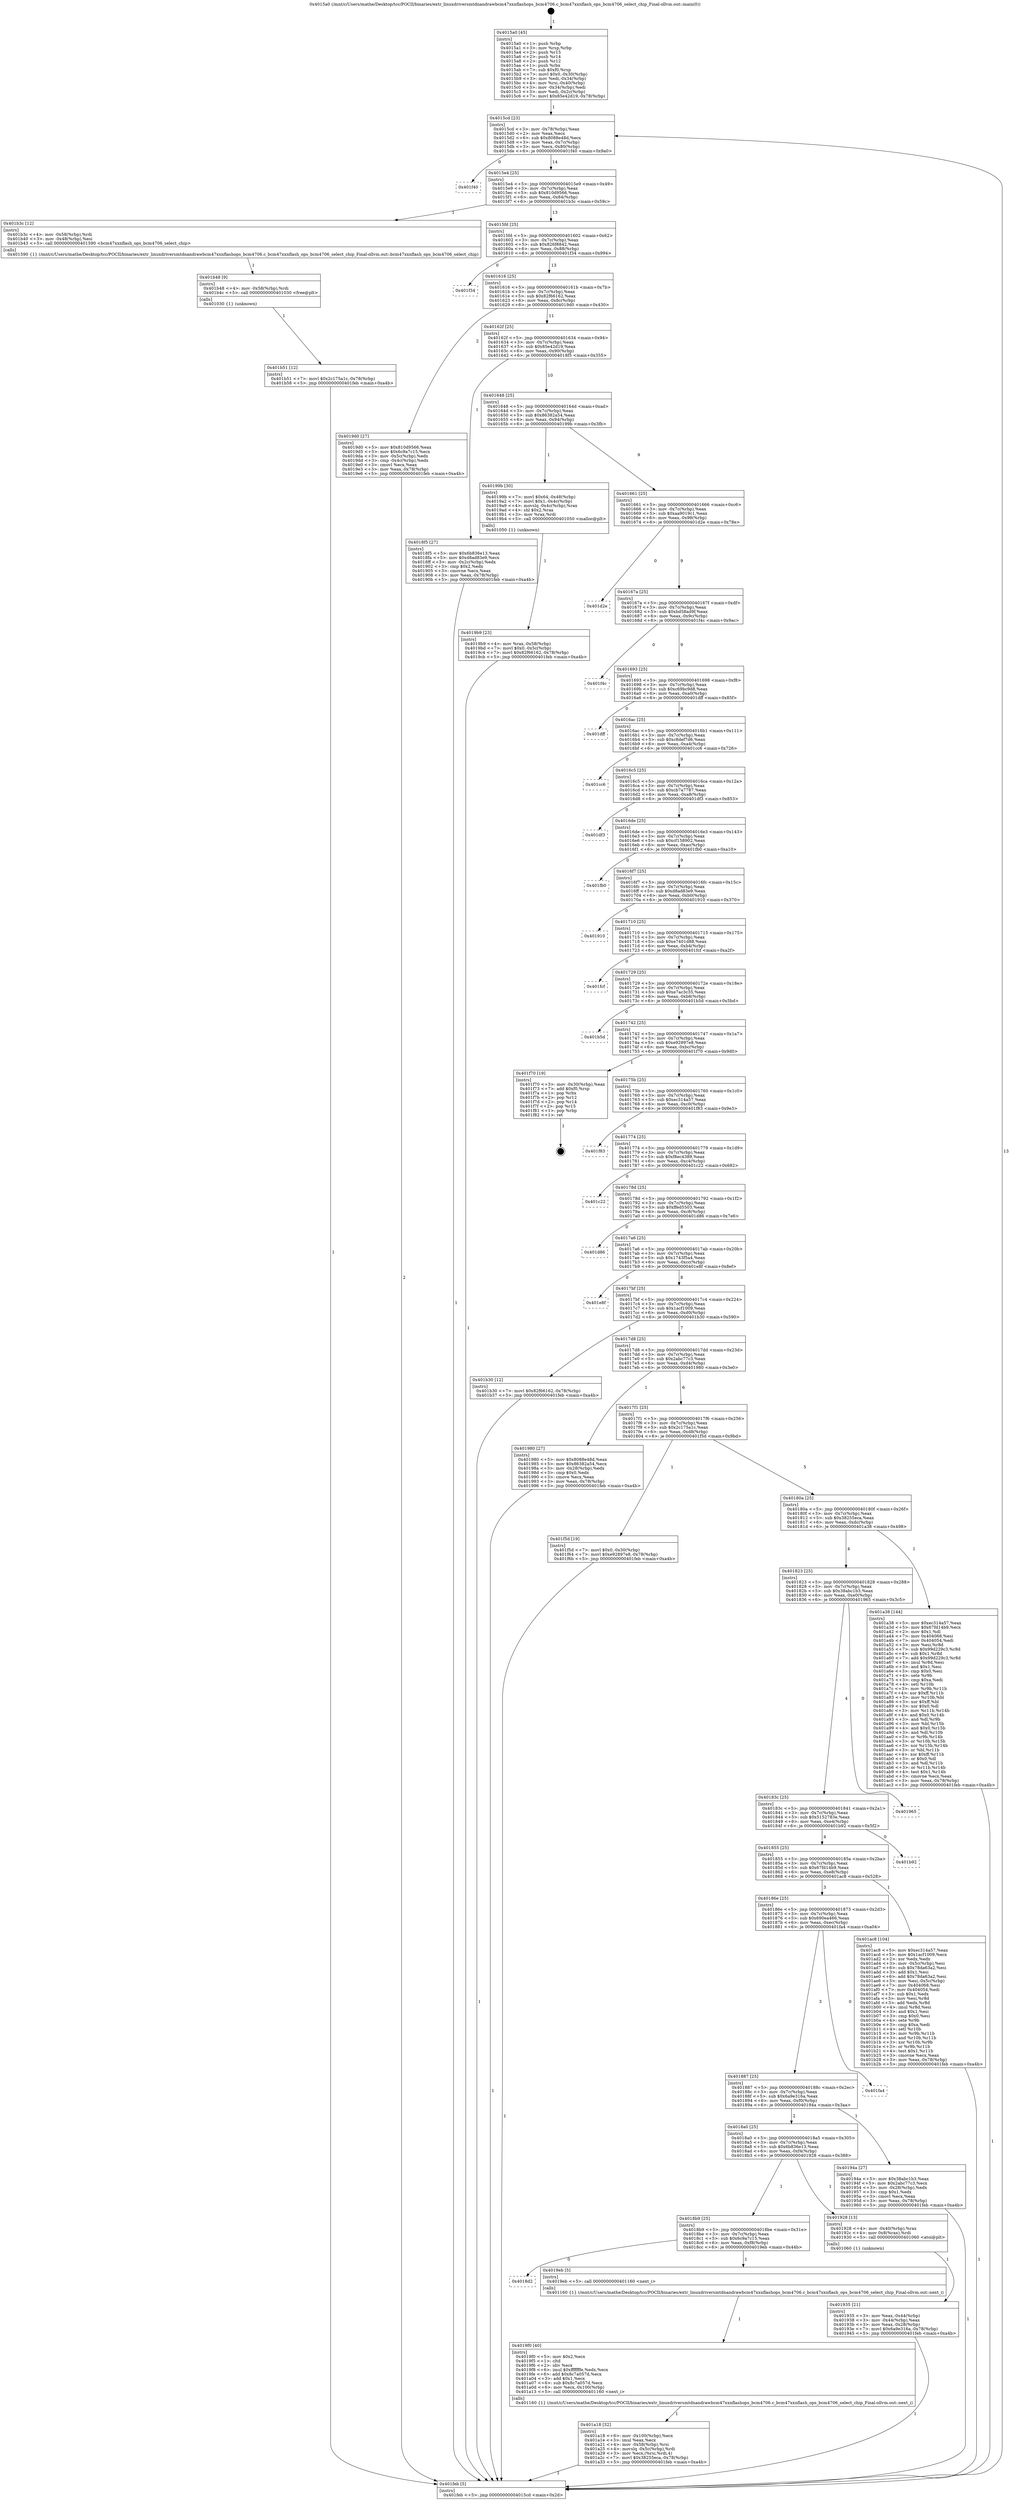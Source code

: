 digraph "0x4015a0" {
  label = "0x4015a0 (/mnt/c/Users/mathe/Desktop/tcc/POCII/binaries/extr_linuxdriversmtdnandrawbcm47xxnflashops_bcm4706.c_bcm47xxnflash_ops_bcm4706_select_chip_Final-ollvm.out::main(0))"
  labelloc = "t"
  node[shape=record]

  Entry [label="",width=0.3,height=0.3,shape=circle,fillcolor=black,style=filled]
  "0x4015cd" [label="{
     0x4015cd [23]\l
     | [instrs]\l
     &nbsp;&nbsp;0x4015cd \<+3\>: mov -0x78(%rbp),%eax\l
     &nbsp;&nbsp;0x4015d0 \<+2\>: mov %eax,%ecx\l
     &nbsp;&nbsp;0x4015d2 \<+6\>: sub $0x8088e48d,%ecx\l
     &nbsp;&nbsp;0x4015d8 \<+3\>: mov %eax,-0x7c(%rbp)\l
     &nbsp;&nbsp;0x4015db \<+3\>: mov %ecx,-0x80(%rbp)\l
     &nbsp;&nbsp;0x4015de \<+6\>: je 0000000000401f40 \<main+0x9a0\>\l
  }"]
  "0x401f40" [label="{
     0x401f40\l
  }", style=dashed]
  "0x4015e4" [label="{
     0x4015e4 [25]\l
     | [instrs]\l
     &nbsp;&nbsp;0x4015e4 \<+5\>: jmp 00000000004015e9 \<main+0x49\>\l
     &nbsp;&nbsp;0x4015e9 \<+3\>: mov -0x7c(%rbp),%eax\l
     &nbsp;&nbsp;0x4015ec \<+5\>: sub $0x810d9566,%eax\l
     &nbsp;&nbsp;0x4015f1 \<+6\>: mov %eax,-0x84(%rbp)\l
     &nbsp;&nbsp;0x4015f7 \<+6\>: je 0000000000401b3c \<main+0x59c\>\l
  }"]
  Exit [label="",width=0.3,height=0.3,shape=circle,fillcolor=black,style=filled,peripheries=2]
  "0x401b3c" [label="{
     0x401b3c [12]\l
     | [instrs]\l
     &nbsp;&nbsp;0x401b3c \<+4\>: mov -0x58(%rbp),%rdi\l
     &nbsp;&nbsp;0x401b40 \<+3\>: mov -0x48(%rbp),%esi\l
     &nbsp;&nbsp;0x401b43 \<+5\>: call 0000000000401590 \<bcm47xxnflash_ops_bcm4706_select_chip\>\l
     | [calls]\l
     &nbsp;&nbsp;0x401590 \{1\} (/mnt/c/Users/mathe/Desktop/tcc/POCII/binaries/extr_linuxdriversmtdnandrawbcm47xxnflashops_bcm4706.c_bcm47xxnflash_ops_bcm4706_select_chip_Final-ollvm.out::bcm47xxnflash_ops_bcm4706_select_chip)\l
  }"]
  "0x4015fd" [label="{
     0x4015fd [25]\l
     | [instrs]\l
     &nbsp;&nbsp;0x4015fd \<+5\>: jmp 0000000000401602 \<main+0x62\>\l
     &nbsp;&nbsp;0x401602 \<+3\>: mov -0x7c(%rbp),%eax\l
     &nbsp;&nbsp;0x401605 \<+5\>: sub $0x826f8842,%eax\l
     &nbsp;&nbsp;0x40160a \<+6\>: mov %eax,-0x88(%rbp)\l
     &nbsp;&nbsp;0x401610 \<+6\>: je 0000000000401f34 \<main+0x994\>\l
  }"]
  "0x401b51" [label="{
     0x401b51 [12]\l
     | [instrs]\l
     &nbsp;&nbsp;0x401b51 \<+7\>: movl $0x2c175a1c,-0x78(%rbp)\l
     &nbsp;&nbsp;0x401b58 \<+5\>: jmp 0000000000401feb \<main+0xa4b\>\l
  }"]
  "0x401f34" [label="{
     0x401f34\l
  }", style=dashed]
  "0x401616" [label="{
     0x401616 [25]\l
     | [instrs]\l
     &nbsp;&nbsp;0x401616 \<+5\>: jmp 000000000040161b \<main+0x7b\>\l
     &nbsp;&nbsp;0x40161b \<+3\>: mov -0x7c(%rbp),%eax\l
     &nbsp;&nbsp;0x40161e \<+5\>: sub $0x82f66162,%eax\l
     &nbsp;&nbsp;0x401623 \<+6\>: mov %eax,-0x8c(%rbp)\l
     &nbsp;&nbsp;0x401629 \<+6\>: je 00000000004019d0 \<main+0x430\>\l
  }"]
  "0x401b48" [label="{
     0x401b48 [9]\l
     | [instrs]\l
     &nbsp;&nbsp;0x401b48 \<+4\>: mov -0x58(%rbp),%rdi\l
     &nbsp;&nbsp;0x401b4c \<+5\>: call 0000000000401030 \<free@plt\>\l
     | [calls]\l
     &nbsp;&nbsp;0x401030 \{1\} (unknown)\l
  }"]
  "0x4019d0" [label="{
     0x4019d0 [27]\l
     | [instrs]\l
     &nbsp;&nbsp;0x4019d0 \<+5\>: mov $0x810d9566,%eax\l
     &nbsp;&nbsp;0x4019d5 \<+5\>: mov $0x6c9a7c15,%ecx\l
     &nbsp;&nbsp;0x4019da \<+3\>: mov -0x5c(%rbp),%edx\l
     &nbsp;&nbsp;0x4019dd \<+3\>: cmp -0x4c(%rbp),%edx\l
     &nbsp;&nbsp;0x4019e0 \<+3\>: cmovl %ecx,%eax\l
     &nbsp;&nbsp;0x4019e3 \<+3\>: mov %eax,-0x78(%rbp)\l
     &nbsp;&nbsp;0x4019e6 \<+5\>: jmp 0000000000401feb \<main+0xa4b\>\l
  }"]
  "0x40162f" [label="{
     0x40162f [25]\l
     | [instrs]\l
     &nbsp;&nbsp;0x40162f \<+5\>: jmp 0000000000401634 \<main+0x94\>\l
     &nbsp;&nbsp;0x401634 \<+3\>: mov -0x7c(%rbp),%eax\l
     &nbsp;&nbsp;0x401637 \<+5\>: sub $0x85e42d19,%eax\l
     &nbsp;&nbsp;0x40163c \<+6\>: mov %eax,-0x90(%rbp)\l
     &nbsp;&nbsp;0x401642 \<+6\>: je 00000000004018f5 \<main+0x355\>\l
  }"]
  "0x401a18" [label="{
     0x401a18 [32]\l
     | [instrs]\l
     &nbsp;&nbsp;0x401a18 \<+6\>: mov -0x100(%rbp),%ecx\l
     &nbsp;&nbsp;0x401a1e \<+3\>: imul %eax,%ecx\l
     &nbsp;&nbsp;0x401a21 \<+4\>: mov -0x58(%rbp),%rsi\l
     &nbsp;&nbsp;0x401a25 \<+4\>: movslq -0x5c(%rbp),%rdi\l
     &nbsp;&nbsp;0x401a29 \<+3\>: mov %ecx,(%rsi,%rdi,4)\l
     &nbsp;&nbsp;0x401a2c \<+7\>: movl $0x38255eca,-0x78(%rbp)\l
     &nbsp;&nbsp;0x401a33 \<+5\>: jmp 0000000000401feb \<main+0xa4b\>\l
  }"]
  "0x4018f5" [label="{
     0x4018f5 [27]\l
     | [instrs]\l
     &nbsp;&nbsp;0x4018f5 \<+5\>: mov $0x6b836e13,%eax\l
     &nbsp;&nbsp;0x4018fa \<+5\>: mov $0xd8ad83e9,%ecx\l
     &nbsp;&nbsp;0x4018ff \<+3\>: mov -0x2c(%rbp),%edx\l
     &nbsp;&nbsp;0x401902 \<+3\>: cmp $0x2,%edx\l
     &nbsp;&nbsp;0x401905 \<+3\>: cmovne %ecx,%eax\l
     &nbsp;&nbsp;0x401908 \<+3\>: mov %eax,-0x78(%rbp)\l
     &nbsp;&nbsp;0x40190b \<+5\>: jmp 0000000000401feb \<main+0xa4b\>\l
  }"]
  "0x401648" [label="{
     0x401648 [25]\l
     | [instrs]\l
     &nbsp;&nbsp;0x401648 \<+5\>: jmp 000000000040164d \<main+0xad\>\l
     &nbsp;&nbsp;0x40164d \<+3\>: mov -0x7c(%rbp),%eax\l
     &nbsp;&nbsp;0x401650 \<+5\>: sub $0x86382a54,%eax\l
     &nbsp;&nbsp;0x401655 \<+6\>: mov %eax,-0x94(%rbp)\l
     &nbsp;&nbsp;0x40165b \<+6\>: je 000000000040199b \<main+0x3fb\>\l
  }"]
  "0x401feb" [label="{
     0x401feb [5]\l
     | [instrs]\l
     &nbsp;&nbsp;0x401feb \<+5\>: jmp 00000000004015cd \<main+0x2d\>\l
  }"]
  "0x4015a0" [label="{
     0x4015a0 [45]\l
     | [instrs]\l
     &nbsp;&nbsp;0x4015a0 \<+1\>: push %rbp\l
     &nbsp;&nbsp;0x4015a1 \<+3\>: mov %rsp,%rbp\l
     &nbsp;&nbsp;0x4015a4 \<+2\>: push %r15\l
     &nbsp;&nbsp;0x4015a6 \<+2\>: push %r14\l
     &nbsp;&nbsp;0x4015a8 \<+2\>: push %r12\l
     &nbsp;&nbsp;0x4015aa \<+1\>: push %rbx\l
     &nbsp;&nbsp;0x4015ab \<+7\>: sub $0xf0,%rsp\l
     &nbsp;&nbsp;0x4015b2 \<+7\>: movl $0x0,-0x30(%rbp)\l
     &nbsp;&nbsp;0x4015b9 \<+3\>: mov %edi,-0x34(%rbp)\l
     &nbsp;&nbsp;0x4015bc \<+4\>: mov %rsi,-0x40(%rbp)\l
     &nbsp;&nbsp;0x4015c0 \<+3\>: mov -0x34(%rbp),%edi\l
     &nbsp;&nbsp;0x4015c3 \<+3\>: mov %edi,-0x2c(%rbp)\l
     &nbsp;&nbsp;0x4015c6 \<+7\>: movl $0x85e42d19,-0x78(%rbp)\l
  }"]
  "0x4019f0" [label="{
     0x4019f0 [40]\l
     | [instrs]\l
     &nbsp;&nbsp;0x4019f0 \<+5\>: mov $0x2,%ecx\l
     &nbsp;&nbsp;0x4019f5 \<+1\>: cltd\l
     &nbsp;&nbsp;0x4019f6 \<+2\>: idiv %ecx\l
     &nbsp;&nbsp;0x4019f8 \<+6\>: imul $0xfffffffe,%edx,%ecx\l
     &nbsp;&nbsp;0x4019fe \<+6\>: add $0x8c7a057d,%ecx\l
     &nbsp;&nbsp;0x401a04 \<+3\>: add $0x1,%ecx\l
     &nbsp;&nbsp;0x401a07 \<+6\>: sub $0x8c7a057d,%ecx\l
     &nbsp;&nbsp;0x401a0d \<+6\>: mov %ecx,-0x100(%rbp)\l
     &nbsp;&nbsp;0x401a13 \<+5\>: call 0000000000401160 \<next_i\>\l
     | [calls]\l
     &nbsp;&nbsp;0x401160 \{1\} (/mnt/c/Users/mathe/Desktop/tcc/POCII/binaries/extr_linuxdriversmtdnandrawbcm47xxnflashops_bcm4706.c_bcm47xxnflash_ops_bcm4706_select_chip_Final-ollvm.out::next_i)\l
  }"]
  "0x40199b" [label="{
     0x40199b [30]\l
     | [instrs]\l
     &nbsp;&nbsp;0x40199b \<+7\>: movl $0x64,-0x48(%rbp)\l
     &nbsp;&nbsp;0x4019a2 \<+7\>: movl $0x1,-0x4c(%rbp)\l
     &nbsp;&nbsp;0x4019a9 \<+4\>: movslq -0x4c(%rbp),%rax\l
     &nbsp;&nbsp;0x4019ad \<+4\>: shl $0x2,%rax\l
     &nbsp;&nbsp;0x4019b1 \<+3\>: mov %rax,%rdi\l
     &nbsp;&nbsp;0x4019b4 \<+5\>: call 0000000000401050 \<malloc@plt\>\l
     | [calls]\l
     &nbsp;&nbsp;0x401050 \{1\} (unknown)\l
  }"]
  "0x401661" [label="{
     0x401661 [25]\l
     | [instrs]\l
     &nbsp;&nbsp;0x401661 \<+5\>: jmp 0000000000401666 \<main+0xc6\>\l
     &nbsp;&nbsp;0x401666 \<+3\>: mov -0x7c(%rbp),%eax\l
     &nbsp;&nbsp;0x401669 \<+5\>: sub $0xaa9019c1,%eax\l
     &nbsp;&nbsp;0x40166e \<+6\>: mov %eax,-0x98(%rbp)\l
     &nbsp;&nbsp;0x401674 \<+6\>: je 0000000000401d2e \<main+0x78e\>\l
  }"]
  "0x4018d2" [label="{
     0x4018d2\l
  }", style=dashed]
  "0x401d2e" [label="{
     0x401d2e\l
  }", style=dashed]
  "0x40167a" [label="{
     0x40167a [25]\l
     | [instrs]\l
     &nbsp;&nbsp;0x40167a \<+5\>: jmp 000000000040167f \<main+0xdf\>\l
     &nbsp;&nbsp;0x40167f \<+3\>: mov -0x7c(%rbp),%eax\l
     &nbsp;&nbsp;0x401682 \<+5\>: sub $0xbd58ad9f,%eax\l
     &nbsp;&nbsp;0x401687 \<+6\>: mov %eax,-0x9c(%rbp)\l
     &nbsp;&nbsp;0x40168d \<+6\>: je 0000000000401f4c \<main+0x9ac\>\l
  }"]
  "0x4019eb" [label="{
     0x4019eb [5]\l
     | [instrs]\l
     &nbsp;&nbsp;0x4019eb \<+5\>: call 0000000000401160 \<next_i\>\l
     | [calls]\l
     &nbsp;&nbsp;0x401160 \{1\} (/mnt/c/Users/mathe/Desktop/tcc/POCII/binaries/extr_linuxdriversmtdnandrawbcm47xxnflashops_bcm4706.c_bcm47xxnflash_ops_bcm4706_select_chip_Final-ollvm.out::next_i)\l
  }"]
  "0x401f4c" [label="{
     0x401f4c\l
  }", style=dashed]
  "0x401693" [label="{
     0x401693 [25]\l
     | [instrs]\l
     &nbsp;&nbsp;0x401693 \<+5\>: jmp 0000000000401698 \<main+0xf8\>\l
     &nbsp;&nbsp;0x401698 \<+3\>: mov -0x7c(%rbp),%eax\l
     &nbsp;&nbsp;0x40169b \<+5\>: sub $0xc69bc9d8,%eax\l
     &nbsp;&nbsp;0x4016a0 \<+6\>: mov %eax,-0xa0(%rbp)\l
     &nbsp;&nbsp;0x4016a6 \<+6\>: je 0000000000401dff \<main+0x85f\>\l
  }"]
  "0x4019b9" [label="{
     0x4019b9 [23]\l
     | [instrs]\l
     &nbsp;&nbsp;0x4019b9 \<+4\>: mov %rax,-0x58(%rbp)\l
     &nbsp;&nbsp;0x4019bd \<+7\>: movl $0x0,-0x5c(%rbp)\l
     &nbsp;&nbsp;0x4019c4 \<+7\>: movl $0x82f66162,-0x78(%rbp)\l
     &nbsp;&nbsp;0x4019cb \<+5\>: jmp 0000000000401feb \<main+0xa4b\>\l
  }"]
  "0x401dff" [label="{
     0x401dff\l
  }", style=dashed]
  "0x4016ac" [label="{
     0x4016ac [25]\l
     | [instrs]\l
     &nbsp;&nbsp;0x4016ac \<+5\>: jmp 00000000004016b1 \<main+0x111\>\l
     &nbsp;&nbsp;0x4016b1 \<+3\>: mov -0x7c(%rbp),%eax\l
     &nbsp;&nbsp;0x4016b4 \<+5\>: sub $0xc8def7d6,%eax\l
     &nbsp;&nbsp;0x4016b9 \<+6\>: mov %eax,-0xa4(%rbp)\l
     &nbsp;&nbsp;0x4016bf \<+6\>: je 0000000000401cc6 \<main+0x726\>\l
  }"]
  "0x401935" [label="{
     0x401935 [21]\l
     | [instrs]\l
     &nbsp;&nbsp;0x401935 \<+3\>: mov %eax,-0x44(%rbp)\l
     &nbsp;&nbsp;0x401938 \<+3\>: mov -0x44(%rbp),%eax\l
     &nbsp;&nbsp;0x40193b \<+3\>: mov %eax,-0x28(%rbp)\l
     &nbsp;&nbsp;0x40193e \<+7\>: movl $0x6a9e316a,-0x78(%rbp)\l
     &nbsp;&nbsp;0x401945 \<+5\>: jmp 0000000000401feb \<main+0xa4b\>\l
  }"]
  "0x401cc6" [label="{
     0x401cc6\l
  }", style=dashed]
  "0x4016c5" [label="{
     0x4016c5 [25]\l
     | [instrs]\l
     &nbsp;&nbsp;0x4016c5 \<+5\>: jmp 00000000004016ca \<main+0x12a\>\l
     &nbsp;&nbsp;0x4016ca \<+3\>: mov -0x7c(%rbp),%eax\l
     &nbsp;&nbsp;0x4016cd \<+5\>: sub $0xcb7a7787,%eax\l
     &nbsp;&nbsp;0x4016d2 \<+6\>: mov %eax,-0xa8(%rbp)\l
     &nbsp;&nbsp;0x4016d8 \<+6\>: je 0000000000401df3 \<main+0x853\>\l
  }"]
  "0x4018b9" [label="{
     0x4018b9 [25]\l
     | [instrs]\l
     &nbsp;&nbsp;0x4018b9 \<+5\>: jmp 00000000004018be \<main+0x31e\>\l
     &nbsp;&nbsp;0x4018be \<+3\>: mov -0x7c(%rbp),%eax\l
     &nbsp;&nbsp;0x4018c1 \<+5\>: sub $0x6c9a7c15,%eax\l
     &nbsp;&nbsp;0x4018c6 \<+6\>: mov %eax,-0xf8(%rbp)\l
     &nbsp;&nbsp;0x4018cc \<+6\>: je 00000000004019eb \<main+0x44b\>\l
  }"]
  "0x401df3" [label="{
     0x401df3\l
  }", style=dashed]
  "0x4016de" [label="{
     0x4016de [25]\l
     | [instrs]\l
     &nbsp;&nbsp;0x4016de \<+5\>: jmp 00000000004016e3 \<main+0x143\>\l
     &nbsp;&nbsp;0x4016e3 \<+3\>: mov -0x7c(%rbp),%eax\l
     &nbsp;&nbsp;0x4016e6 \<+5\>: sub $0xcf158902,%eax\l
     &nbsp;&nbsp;0x4016eb \<+6\>: mov %eax,-0xac(%rbp)\l
     &nbsp;&nbsp;0x4016f1 \<+6\>: je 0000000000401fb0 \<main+0xa10\>\l
  }"]
  "0x401928" [label="{
     0x401928 [13]\l
     | [instrs]\l
     &nbsp;&nbsp;0x401928 \<+4\>: mov -0x40(%rbp),%rax\l
     &nbsp;&nbsp;0x40192c \<+4\>: mov 0x8(%rax),%rdi\l
     &nbsp;&nbsp;0x401930 \<+5\>: call 0000000000401060 \<atoi@plt\>\l
     | [calls]\l
     &nbsp;&nbsp;0x401060 \{1\} (unknown)\l
  }"]
  "0x401fb0" [label="{
     0x401fb0\l
  }", style=dashed]
  "0x4016f7" [label="{
     0x4016f7 [25]\l
     | [instrs]\l
     &nbsp;&nbsp;0x4016f7 \<+5\>: jmp 00000000004016fc \<main+0x15c\>\l
     &nbsp;&nbsp;0x4016fc \<+3\>: mov -0x7c(%rbp),%eax\l
     &nbsp;&nbsp;0x4016ff \<+5\>: sub $0xd8ad83e9,%eax\l
     &nbsp;&nbsp;0x401704 \<+6\>: mov %eax,-0xb0(%rbp)\l
     &nbsp;&nbsp;0x40170a \<+6\>: je 0000000000401910 \<main+0x370\>\l
  }"]
  "0x4018a0" [label="{
     0x4018a0 [25]\l
     | [instrs]\l
     &nbsp;&nbsp;0x4018a0 \<+5\>: jmp 00000000004018a5 \<main+0x305\>\l
     &nbsp;&nbsp;0x4018a5 \<+3\>: mov -0x7c(%rbp),%eax\l
     &nbsp;&nbsp;0x4018a8 \<+5\>: sub $0x6b836e13,%eax\l
     &nbsp;&nbsp;0x4018ad \<+6\>: mov %eax,-0xf4(%rbp)\l
     &nbsp;&nbsp;0x4018b3 \<+6\>: je 0000000000401928 \<main+0x388\>\l
  }"]
  "0x401910" [label="{
     0x401910\l
  }", style=dashed]
  "0x401710" [label="{
     0x401710 [25]\l
     | [instrs]\l
     &nbsp;&nbsp;0x401710 \<+5\>: jmp 0000000000401715 \<main+0x175\>\l
     &nbsp;&nbsp;0x401715 \<+3\>: mov -0x7c(%rbp),%eax\l
     &nbsp;&nbsp;0x401718 \<+5\>: sub $0xe7401d88,%eax\l
     &nbsp;&nbsp;0x40171d \<+6\>: mov %eax,-0xb4(%rbp)\l
     &nbsp;&nbsp;0x401723 \<+6\>: je 0000000000401fcf \<main+0xa2f\>\l
  }"]
  "0x40194a" [label="{
     0x40194a [27]\l
     | [instrs]\l
     &nbsp;&nbsp;0x40194a \<+5\>: mov $0x38abc1b3,%eax\l
     &nbsp;&nbsp;0x40194f \<+5\>: mov $0x2abc77c3,%ecx\l
     &nbsp;&nbsp;0x401954 \<+3\>: mov -0x28(%rbp),%edx\l
     &nbsp;&nbsp;0x401957 \<+3\>: cmp $0x1,%edx\l
     &nbsp;&nbsp;0x40195a \<+3\>: cmovl %ecx,%eax\l
     &nbsp;&nbsp;0x40195d \<+3\>: mov %eax,-0x78(%rbp)\l
     &nbsp;&nbsp;0x401960 \<+5\>: jmp 0000000000401feb \<main+0xa4b\>\l
  }"]
  "0x401fcf" [label="{
     0x401fcf\l
  }", style=dashed]
  "0x401729" [label="{
     0x401729 [25]\l
     | [instrs]\l
     &nbsp;&nbsp;0x401729 \<+5\>: jmp 000000000040172e \<main+0x18e\>\l
     &nbsp;&nbsp;0x40172e \<+3\>: mov -0x7c(%rbp),%eax\l
     &nbsp;&nbsp;0x401731 \<+5\>: sub $0xe7ac3c35,%eax\l
     &nbsp;&nbsp;0x401736 \<+6\>: mov %eax,-0xb8(%rbp)\l
     &nbsp;&nbsp;0x40173c \<+6\>: je 0000000000401b5d \<main+0x5bd\>\l
  }"]
  "0x401887" [label="{
     0x401887 [25]\l
     | [instrs]\l
     &nbsp;&nbsp;0x401887 \<+5\>: jmp 000000000040188c \<main+0x2ec\>\l
     &nbsp;&nbsp;0x40188c \<+3\>: mov -0x7c(%rbp),%eax\l
     &nbsp;&nbsp;0x40188f \<+5\>: sub $0x6a9e316a,%eax\l
     &nbsp;&nbsp;0x401894 \<+6\>: mov %eax,-0xf0(%rbp)\l
     &nbsp;&nbsp;0x40189a \<+6\>: je 000000000040194a \<main+0x3aa\>\l
  }"]
  "0x401b5d" [label="{
     0x401b5d\l
  }", style=dashed]
  "0x401742" [label="{
     0x401742 [25]\l
     | [instrs]\l
     &nbsp;&nbsp;0x401742 \<+5\>: jmp 0000000000401747 \<main+0x1a7\>\l
     &nbsp;&nbsp;0x401747 \<+3\>: mov -0x7c(%rbp),%eax\l
     &nbsp;&nbsp;0x40174a \<+5\>: sub $0xe92897e8,%eax\l
     &nbsp;&nbsp;0x40174f \<+6\>: mov %eax,-0xbc(%rbp)\l
     &nbsp;&nbsp;0x401755 \<+6\>: je 0000000000401f70 \<main+0x9d0\>\l
  }"]
  "0x401fa4" [label="{
     0x401fa4\l
  }", style=dashed]
  "0x401f70" [label="{
     0x401f70 [19]\l
     | [instrs]\l
     &nbsp;&nbsp;0x401f70 \<+3\>: mov -0x30(%rbp),%eax\l
     &nbsp;&nbsp;0x401f73 \<+7\>: add $0xf0,%rsp\l
     &nbsp;&nbsp;0x401f7a \<+1\>: pop %rbx\l
     &nbsp;&nbsp;0x401f7b \<+2\>: pop %r12\l
     &nbsp;&nbsp;0x401f7d \<+2\>: pop %r14\l
     &nbsp;&nbsp;0x401f7f \<+2\>: pop %r15\l
     &nbsp;&nbsp;0x401f81 \<+1\>: pop %rbp\l
     &nbsp;&nbsp;0x401f82 \<+1\>: ret\l
  }"]
  "0x40175b" [label="{
     0x40175b [25]\l
     | [instrs]\l
     &nbsp;&nbsp;0x40175b \<+5\>: jmp 0000000000401760 \<main+0x1c0\>\l
     &nbsp;&nbsp;0x401760 \<+3\>: mov -0x7c(%rbp),%eax\l
     &nbsp;&nbsp;0x401763 \<+5\>: sub $0xec314a57,%eax\l
     &nbsp;&nbsp;0x401768 \<+6\>: mov %eax,-0xc0(%rbp)\l
     &nbsp;&nbsp;0x40176e \<+6\>: je 0000000000401f83 \<main+0x9e3\>\l
  }"]
  "0x40186e" [label="{
     0x40186e [25]\l
     | [instrs]\l
     &nbsp;&nbsp;0x40186e \<+5\>: jmp 0000000000401873 \<main+0x2d3\>\l
     &nbsp;&nbsp;0x401873 \<+3\>: mov -0x7c(%rbp),%eax\l
     &nbsp;&nbsp;0x401876 \<+5\>: sub $0x690ea466,%eax\l
     &nbsp;&nbsp;0x40187b \<+6\>: mov %eax,-0xec(%rbp)\l
     &nbsp;&nbsp;0x401881 \<+6\>: je 0000000000401fa4 \<main+0xa04\>\l
  }"]
  "0x401f83" [label="{
     0x401f83\l
  }", style=dashed]
  "0x401774" [label="{
     0x401774 [25]\l
     | [instrs]\l
     &nbsp;&nbsp;0x401774 \<+5\>: jmp 0000000000401779 \<main+0x1d9\>\l
     &nbsp;&nbsp;0x401779 \<+3\>: mov -0x7c(%rbp),%eax\l
     &nbsp;&nbsp;0x40177c \<+5\>: sub $0xf8ec4389,%eax\l
     &nbsp;&nbsp;0x401781 \<+6\>: mov %eax,-0xc4(%rbp)\l
     &nbsp;&nbsp;0x401787 \<+6\>: je 0000000000401c22 \<main+0x682\>\l
  }"]
  "0x401ac8" [label="{
     0x401ac8 [104]\l
     | [instrs]\l
     &nbsp;&nbsp;0x401ac8 \<+5\>: mov $0xec314a57,%eax\l
     &nbsp;&nbsp;0x401acd \<+5\>: mov $0x1acf1009,%ecx\l
     &nbsp;&nbsp;0x401ad2 \<+2\>: xor %edx,%edx\l
     &nbsp;&nbsp;0x401ad4 \<+3\>: mov -0x5c(%rbp),%esi\l
     &nbsp;&nbsp;0x401ad7 \<+6\>: sub $0x78da63a2,%esi\l
     &nbsp;&nbsp;0x401add \<+3\>: add $0x1,%esi\l
     &nbsp;&nbsp;0x401ae0 \<+6\>: add $0x78da63a2,%esi\l
     &nbsp;&nbsp;0x401ae6 \<+3\>: mov %esi,-0x5c(%rbp)\l
     &nbsp;&nbsp;0x401ae9 \<+7\>: mov 0x404068,%esi\l
     &nbsp;&nbsp;0x401af0 \<+7\>: mov 0x404054,%edi\l
     &nbsp;&nbsp;0x401af7 \<+3\>: sub $0x1,%edx\l
     &nbsp;&nbsp;0x401afa \<+3\>: mov %esi,%r8d\l
     &nbsp;&nbsp;0x401afd \<+3\>: add %edx,%r8d\l
     &nbsp;&nbsp;0x401b00 \<+4\>: imul %r8d,%esi\l
     &nbsp;&nbsp;0x401b04 \<+3\>: and $0x1,%esi\l
     &nbsp;&nbsp;0x401b07 \<+3\>: cmp $0x0,%esi\l
     &nbsp;&nbsp;0x401b0a \<+4\>: sete %r9b\l
     &nbsp;&nbsp;0x401b0e \<+3\>: cmp $0xa,%edi\l
     &nbsp;&nbsp;0x401b11 \<+4\>: setl %r10b\l
     &nbsp;&nbsp;0x401b15 \<+3\>: mov %r9b,%r11b\l
     &nbsp;&nbsp;0x401b18 \<+3\>: and %r10b,%r11b\l
     &nbsp;&nbsp;0x401b1b \<+3\>: xor %r10b,%r9b\l
     &nbsp;&nbsp;0x401b1e \<+3\>: or %r9b,%r11b\l
     &nbsp;&nbsp;0x401b21 \<+4\>: test $0x1,%r11b\l
     &nbsp;&nbsp;0x401b25 \<+3\>: cmovne %ecx,%eax\l
     &nbsp;&nbsp;0x401b28 \<+3\>: mov %eax,-0x78(%rbp)\l
     &nbsp;&nbsp;0x401b2b \<+5\>: jmp 0000000000401feb \<main+0xa4b\>\l
  }"]
  "0x401c22" [label="{
     0x401c22\l
  }", style=dashed]
  "0x40178d" [label="{
     0x40178d [25]\l
     | [instrs]\l
     &nbsp;&nbsp;0x40178d \<+5\>: jmp 0000000000401792 \<main+0x1f2\>\l
     &nbsp;&nbsp;0x401792 \<+3\>: mov -0x7c(%rbp),%eax\l
     &nbsp;&nbsp;0x401795 \<+5\>: sub $0xffed5503,%eax\l
     &nbsp;&nbsp;0x40179a \<+6\>: mov %eax,-0xc8(%rbp)\l
     &nbsp;&nbsp;0x4017a0 \<+6\>: je 0000000000401d86 \<main+0x7e6\>\l
  }"]
  "0x401855" [label="{
     0x401855 [25]\l
     | [instrs]\l
     &nbsp;&nbsp;0x401855 \<+5\>: jmp 000000000040185a \<main+0x2ba\>\l
     &nbsp;&nbsp;0x40185a \<+3\>: mov -0x7c(%rbp),%eax\l
     &nbsp;&nbsp;0x40185d \<+5\>: sub $0x67fd14b9,%eax\l
     &nbsp;&nbsp;0x401862 \<+6\>: mov %eax,-0xe8(%rbp)\l
     &nbsp;&nbsp;0x401868 \<+6\>: je 0000000000401ac8 \<main+0x528\>\l
  }"]
  "0x401d86" [label="{
     0x401d86\l
  }", style=dashed]
  "0x4017a6" [label="{
     0x4017a6 [25]\l
     | [instrs]\l
     &nbsp;&nbsp;0x4017a6 \<+5\>: jmp 00000000004017ab \<main+0x20b\>\l
     &nbsp;&nbsp;0x4017ab \<+3\>: mov -0x7c(%rbp),%eax\l
     &nbsp;&nbsp;0x4017ae \<+5\>: sub $0x1743f5a4,%eax\l
     &nbsp;&nbsp;0x4017b3 \<+6\>: mov %eax,-0xcc(%rbp)\l
     &nbsp;&nbsp;0x4017b9 \<+6\>: je 0000000000401e8f \<main+0x8ef\>\l
  }"]
  "0x401b92" [label="{
     0x401b92\l
  }", style=dashed]
  "0x401e8f" [label="{
     0x401e8f\l
  }", style=dashed]
  "0x4017bf" [label="{
     0x4017bf [25]\l
     | [instrs]\l
     &nbsp;&nbsp;0x4017bf \<+5\>: jmp 00000000004017c4 \<main+0x224\>\l
     &nbsp;&nbsp;0x4017c4 \<+3\>: mov -0x7c(%rbp),%eax\l
     &nbsp;&nbsp;0x4017c7 \<+5\>: sub $0x1acf1009,%eax\l
     &nbsp;&nbsp;0x4017cc \<+6\>: mov %eax,-0xd0(%rbp)\l
     &nbsp;&nbsp;0x4017d2 \<+6\>: je 0000000000401b30 \<main+0x590\>\l
  }"]
  "0x40183c" [label="{
     0x40183c [25]\l
     | [instrs]\l
     &nbsp;&nbsp;0x40183c \<+5\>: jmp 0000000000401841 \<main+0x2a1\>\l
     &nbsp;&nbsp;0x401841 \<+3\>: mov -0x7c(%rbp),%eax\l
     &nbsp;&nbsp;0x401844 \<+5\>: sub $0x5152783e,%eax\l
     &nbsp;&nbsp;0x401849 \<+6\>: mov %eax,-0xe4(%rbp)\l
     &nbsp;&nbsp;0x40184f \<+6\>: je 0000000000401b92 \<main+0x5f2\>\l
  }"]
  "0x401b30" [label="{
     0x401b30 [12]\l
     | [instrs]\l
     &nbsp;&nbsp;0x401b30 \<+7\>: movl $0x82f66162,-0x78(%rbp)\l
     &nbsp;&nbsp;0x401b37 \<+5\>: jmp 0000000000401feb \<main+0xa4b\>\l
  }"]
  "0x4017d8" [label="{
     0x4017d8 [25]\l
     | [instrs]\l
     &nbsp;&nbsp;0x4017d8 \<+5\>: jmp 00000000004017dd \<main+0x23d\>\l
     &nbsp;&nbsp;0x4017dd \<+3\>: mov -0x7c(%rbp),%eax\l
     &nbsp;&nbsp;0x4017e0 \<+5\>: sub $0x2abc77c3,%eax\l
     &nbsp;&nbsp;0x4017e5 \<+6\>: mov %eax,-0xd4(%rbp)\l
     &nbsp;&nbsp;0x4017eb \<+6\>: je 0000000000401980 \<main+0x3e0\>\l
  }"]
  "0x401965" [label="{
     0x401965\l
  }", style=dashed]
  "0x401980" [label="{
     0x401980 [27]\l
     | [instrs]\l
     &nbsp;&nbsp;0x401980 \<+5\>: mov $0x8088e48d,%eax\l
     &nbsp;&nbsp;0x401985 \<+5\>: mov $0x86382a54,%ecx\l
     &nbsp;&nbsp;0x40198a \<+3\>: mov -0x28(%rbp),%edx\l
     &nbsp;&nbsp;0x40198d \<+3\>: cmp $0x0,%edx\l
     &nbsp;&nbsp;0x401990 \<+3\>: cmove %ecx,%eax\l
     &nbsp;&nbsp;0x401993 \<+3\>: mov %eax,-0x78(%rbp)\l
     &nbsp;&nbsp;0x401996 \<+5\>: jmp 0000000000401feb \<main+0xa4b\>\l
  }"]
  "0x4017f1" [label="{
     0x4017f1 [25]\l
     | [instrs]\l
     &nbsp;&nbsp;0x4017f1 \<+5\>: jmp 00000000004017f6 \<main+0x256\>\l
     &nbsp;&nbsp;0x4017f6 \<+3\>: mov -0x7c(%rbp),%eax\l
     &nbsp;&nbsp;0x4017f9 \<+5\>: sub $0x2c175a1c,%eax\l
     &nbsp;&nbsp;0x4017fe \<+6\>: mov %eax,-0xd8(%rbp)\l
     &nbsp;&nbsp;0x401804 \<+6\>: je 0000000000401f5d \<main+0x9bd\>\l
  }"]
  "0x401823" [label="{
     0x401823 [25]\l
     | [instrs]\l
     &nbsp;&nbsp;0x401823 \<+5\>: jmp 0000000000401828 \<main+0x288\>\l
     &nbsp;&nbsp;0x401828 \<+3\>: mov -0x7c(%rbp),%eax\l
     &nbsp;&nbsp;0x40182b \<+5\>: sub $0x38abc1b3,%eax\l
     &nbsp;&nbsp;0x401830 \<+6\>: mov %eax,-0xe0(%rbp)\l
     &nbsp;&nbsp;0x401836 \<+6\>: je 0000000000401965 \<main+0x3c5\>\l
  }"]
  "0x401f5d" [label="{
     0x401f5d [19]\l
     | [instrs]\l
     &nbsp;&nbsp;0x401f5d \<+7\>: movl $0x0,-0x30(%rbp)\l
     &nbsp;&nbsp;0x401f64 \<+7\>: movl $0xe92897e8,-0x78(%rbp)\l
     &nbsp;&nbsp;0x401f6b \<+5\>: jmp 0000000000401feb \<main+0xa4b\>\l
  }"]
  "0x40180a" [label="{
     0x40180a [25]\l
     | [instrs]\l
     &nbsp;&nbsp;0x40180a \<+5\>: jmp 000000000040180f \<main+0x26f\>\l
     &nbsp;&nbsp;0x40180f \<+3\>: mov -0x7c(%rbp),%eax\l
     &nbsp;&nbsp;0x401812 \<+5\>: sub $0x38255eca,%eax\l
     &nbsp;&nbsp;0x401817 \<+6\>: mov %eax,-0xdc(%rbp)\l
     &nbsp;&nbsp;0x40181d \<+6\>: je 0000000000401a38 \<main+0x498\>\l
  }"]
  "0x401a38" [label="{
     0x401a38 [144]\l
     | [instrs]\l
     &nbsp;&nbsp;0x401a38 \<+5\>: mov $0xec314a57,%eax\l
     &nbsp;&nbsp;0x401a3d \<+5\>: mov $0x67fd14b9,%ecx\l
     &nbsp;&nbsp;0x401a42 \<+2\>: mov $0x1,%dl\l
     &nbsp;&nbsp;0x401a44 \<+7\>: mov 0x404068,%esi\l
     &nbsp;&nbsp;0x401a4b \<+7\>: mov 0x404054,%edi\l
     &nbsp;&nbsp;0x401a52 \<+3\>: mov %esi,%r8d\l
     &nbsp;&nbsp;0x401a55 \<+7\>: sub $0x99d229c3,%r8d\l
     &nbsp;&nbsp;0x401a5c \<+4\>: sub $0x1,%r8d\l
     &nbsp;&nbsp;0x401a60 \<+7\>: add $0x99d229c3,%r8d\l
     &nbsp;&nbsp;0x401a67 \<+4\>: imul %r8d,%esi\l
     &nbsp;&nbsp;0x401a6b \<+3\>: and $0x1,%esi\l
     &nbsp;&nbsp;0x401a6e \<+3\>: cmp $0x0,%esi\l
     &nbsp;&nbsp;0x401a71 \<+4\>: sete %r9b\l
     &nbsp;&nbsp;0x401a75 \<+3\>: cmp $0xa,%edi\l
     &nbsp;&nbsp;0x401a78 \<+4\>: setl %r10b\l
     &nbsp;&nbsp;0x401a7c \<+3\>: mov %r9b,%r11b\l
     &nbsp;&nbsp;0x401a7f \<+4\>: xor $0xff,%r11b\l
     &nbsp;&nbsp;0x401a83 \<+3\>: mov %r10b,%bl\l
     &nbsp;&nbsp;0x401a86 \<+3\>: xor $0xff,%bl\l
     &nbsp;&nbsp;0x401a89 \<+3\>: xor $0x0,%dl\l
     &nbsp;&nbsp;0x401a8c \<+3\>: mov %r11b,%r14b\l
     &nbsp;&nbsp;0x401a8f \<+4\>: and $0x0,%r14b\l
     &nbsp;&nbsp;0x401a93 \<+3\>: and %dl,%r9b\l
     &nbsp;&nbsp;0x401a96 \<+3\>: mov %bl,%r15b\l
     &nbsp;&nbsp;0x401a99 \<+4\>: and $0x0,%r15b\l
     &nbsp;&nbsp;0x401a9d \<+3\>: and %dl,%r10b\l
     &nbsp;&nbsp;0x401aa0 \<+3\>: or %r9b,%r14b\l
     &nbsp;&nbsp;0x401aa3 \<+3\>: or %r10b,%r15b\l
     &nbsp;&nbsp;0x401aa6 \<+3\>: xor %r15b,%r14b\l
     &nbsp;&nbsp;0x401aa9 \<+3\>: or %bl,%r11b\l
     &nbsp;&nbsp;0x401aac \<+4\>: xor $0xff,%r11b\l
     &nbsp;&nbsp;0x401ab0 \<+3\>: or $0x0,%dl\l
     &nbsp;&nbsp;0x401ab3 \<+3\>: and %dl,%r11b\l
     &nbsp;&nbsp;0x401ab6 \<+3\>: or %r11b,%r14b\l
     &nbsp;&nbsp;0x401ab9 \<+4\>: test $0x1,%r14b\l
     &nbsp;&nbsp;0x401abd \<+3\>: cmovne %ecx,%eax\l
     &nbsp;&nbsp;0x401ac0 \<+3\>: mov %eax,-0x78(%rbp)\l
     &nbsp;&nbsp;0x401ac3 \<+5\>: jmp 0000000000401feb \<main+0xa4b\>\l
  }"]
  Entry -> "0x4015a0" [label=" 1"]
  "0x4015cd" -> "0x401f40" [label=" 0"]
  "0x4015cd" -> "0x4015e4" [label=" 14"]
  "0x401f70" -> Exit [label=" 1"]
  "0x4015e4" -> "0x401b3c" [label=" 1"]
  "0x4015e4" -> "0x4015fd" [label=" 13"]
  "0x401f5d" -> "0x401feb" [label=" 1"]
  "0x4015fd" -> "0x401f34" [label=" 0"]
  "0x4015fd" -> "0x401616" [label=" 13"]
  "0x401b51" -> "0x401feb" [label=" 1"]
  "0x401616" -> "0x4019d0" [label=" 2"]
  "0x401616" -> "0x40162f" [label=" 11"]
  "0x401b48" -> "0x401b51" [label=" 1"]
  "0x40162f" -> "0x4018f5" [label=" 1"]
  "0x40162f" -> "0x401648" [label=" 10"]
  "0x4018f5" -> "0x401feb" [label=" 1"]
  "0x4015a0" -> "0x4015cd" [label=" 1"]
  "0x401feb" -> "0x4015cd" [label=" 13"]
  "0x401b3c" -> "0x401b48" [label=" 1"]
  "0x401648" -> "0x40199b" [label=" 1"]
  "0x401648" -> "0x401661" [label=" 9"]
  "0x401b30" -> "0x401feb" [label=" 1"]
  "0x401661" -> "0x401d2e" [label=" 0"]
  "0x401661" -> "0x40167a" [label=" 9"]
  "0x401ac8" -> "0x401feb" [label=" 1"]
  "0x40167a" -> "0x401f4c" [label=" 0"]
  "0x40167a" -> "0x401693" [label=" 9"]
  "0x401a38" -> "0x401feb" [label=" 1"]
  "0x401693" -> "0x401dff" [label=" 0"]
  "0x401693" -> "0x4016ac" [label=" 9"]
  "0x4019f0" -> "0x401a18" [label=" 1"]
  "0x4016ac" -> "0x401cc6" [label=" 0"]
  "0x4016ac" -> "0x4016c5" [label=" 9"]
  "0x4019eb" -> "0x4019f0" [label=" 1"]
  "0x4016c5" -> "0x401df3" [label=" 0"]
  "0x4016c5" -> "0x4016de" [label=" 9"]
  "0x4018b9" -> "0x4018d2" [label=" 0"]
  "0x4016de" -> "0x401fb0" [label=" 0"]
  "0x4016de" -> "0x4016f7" [label=" 9"]
  "0x4018b9" -> "0x4019eb" [label=" 1"]
  "0x4016f7" -> "0x401910" [label=" 0"]
  "0x4016f7" -> "0x401710" [label=" 9"]
  "0x4019d0" -> "0x401feb" [label=" 2"]
  "0x401710" -> "0x401fcf" [label=" 0"]
  "0x401710" -> "0x401729" [label=" 9"]
  "0x4019b9" -> "0x401feb" [label=" 1"]
  "0x401729" -> "0x401b5d" [label=" 0"]
  "0x401729" -> "0x401742" [label=" 9"]
  "0x401980" -> "0x401feb" [label=" 1"]
  "0x401742" -> "0x401f70" [label=" 1"]
  "0x401742" -> "0x40175b" [label=" 8"]
  "0x40194a" -> "0x401feb" [label=" 1"]
  "0x40175b" -> "0x401f83" [label=" 0"]
  "0x40175b" -> "0x401774" [label=" 8"]
  "0x401928" -> "0x401935" [label=" 1"]
  "0x401774" -> "0x401c22" [label=" 0"]
  "0x401774" -> "0x40178d" [label=" 8"]
  "0x4018a0" -> "0x4018b9" [label=" 1"]
  "0x40178d" -> "0x401d86" [label=" 0"]
  "0x40178d" -> "0x4017a6" [label=" 8"]
  "0x401a18" -> "0x401feb" [label=" 1"]
  "0x4017a6" -> "0x401e8f" [label=" 0"]
  "0x4017a6" -> "0x4017bf" [label=" 8"]
  "0x401887" -> "0x4018a0" [label=" 2"]
  "0x4017bf" -> "0x401b30" [label=" 1"]
  "0x4017bf" -> "0x4017d8" [label=" 7"]
  "0x40199b" -> "0x4019b9" [label=" 1"]
  "0x4017d8" -> "0x401980" [label=" 1"]
  "0x4017d8" -> "0x4017f1" [label=" 6"]
  "0x40186e" -> "0x401887" [label=" 3"]
  "0x4017f1" -> "0x401f5d" [label=" 1"]
  "0x4017f1" -> "0x40180a" [label=" 5"]
  "0x401935" -> "0x401feb" [label=" 1"]
  "0x40180a" -> "0x401a38" [label=" 1"]
  "0x40180a" -> "0x401823" [label=" 4"]
  "0x40186e" -> "0x401fa4" [label=" 0"]
  "0x401823" -> "0x401965" [label=" 0"]
  "0x401823" -> "0x40183c" [label=" 4"]
  "0x401887" -> "0x40194a" [label=" 1"]
  "0x40183c" -> "0x401b92" [label=" 0"]
  "0x40183c" -> "0x401855" [label=" 4"]
  "0x4018a0" -> "0x401928" [label=" 1"]
  "0x401855" -> "0x401ac8" [label=" 1"]
  "0x401855" -> "0x40186e" [label=" 3"]
}
